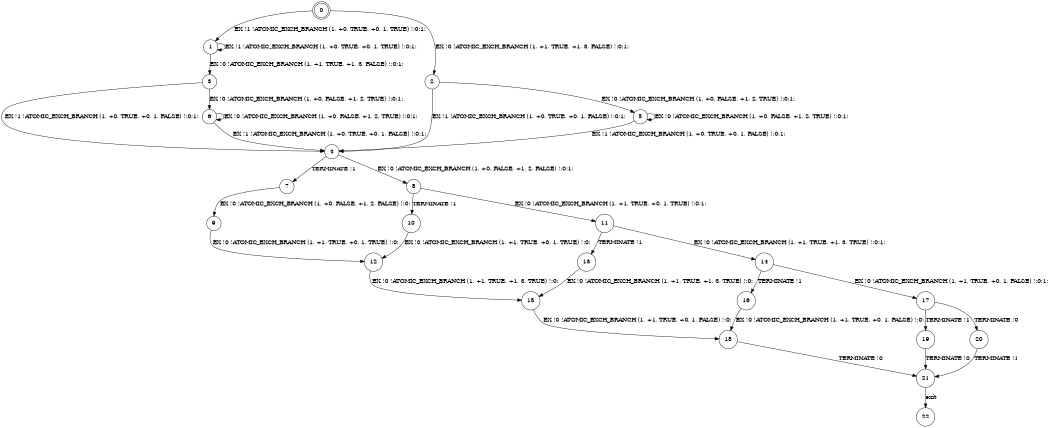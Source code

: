 digraph BCG {
size = "7, 10.5";
center = TRUE;
node [shape = circle];
0 [peripheries = 2];
0 -> 1 [label = "EX !1 !ATOMIC_EXCH_BRANCH (1, +0, TRUE, +0, 1, TRUE) !:0:1:"];
0 -> 2 [label = "EX !0 !ATOMIC_EXCH_BRANCH (1, +1, TRUE, +1, 3, FALSE) !:0:1:"];
1 -> 3 [label = "EX !0 !ATOMIC_EXCH_BRANCH (1, +1, TRUE, +1, 3, FALSE) !:0:1:"];
1 -> 1 [label = "EX !1 !ATOMIC_EXCH_BRANCH (1, +0, TRUE, +0, 1, TRUE) !:0:1:"];
2 -> 4 [label = "EX !1 !ATOMIC_EXCH_BRANCH (1, +0, TRUE, +0, 1, FALSE) !:0:1:"];
2 -> 5 [label = "EX !0 !ATOMIC_EXCH_BRANCH (1, +0, FALSE, +1, 2, TRUE) !:0:1:"];
3 -> 4 [label = "EX !1 !ATOMIC_EXCH_BRANCH (1, +0, TRUE, +0, 1, FALSE) !:0:1:"];
3 -> 6 [label = "EX !0 !ATOMIC_EXCH_BRANCH (1, +0, FALSE, +1, 2, TRUE) !:0:1:"];
4 -> 7 [label = "TERMINATE !1"];
4 -> 8 [label = "EX !0 !ATOMIC_EXCH_BRANCH (1, +0, FALSE, +1, 2, FALSE) !:0:1:"];
5 -> 4 [label = "EX !1 !ATOMIC_EXCH_BRANCH (1, +0, TRUE, +0, 1, FALSE) !:0:1:"];
5 -> 5 [label = "EX !0 !ATOMIC_EXCH_BRANCH (1, +0, FALSE, +1, 2, TRUE) !:0:1:"];
6 -> 4 [label = "EX !1 !ATOMIC_EXCH_BRANCH (1, +0, TRUE, +0, 1, FALSE) !:0:1:"];
6 -> 6 [label = "EX !0 !ATOMIC_EXCH_BRANCH (1, +0, FALSE, +1, 2, TRUE) !:0:1:"];
7 -> 9 [label = "EX !0 !ATOMIC_EXCH_BRANCH (1, +0, FALSE, +1, 2, FALSE) !:0:"];
8 -> 10 [label = "TERMINATE !1"];
8 -> 11 [label = "EX !0 !ATOMIC_EXCH_BRANCH (1, +1, TRUE, +0, 1, TRUE) !:0:1:"];
9 -> 12 [label = "EX !0 !ATOMIC_EXCH_BRANCH (1, +1, TRUE, +0, 1, TRUE) !:0:"];
10 -> 12 [label = "EX !0 !ATOMIC_EXCH_BRANCH (1, +1, TRUE, +0, 1, TRUE) !:0:"];
11 -> 13 [label = "TERMINATE !1"];
11 -> 14 [label = "EX !0 !ATOMIC_EXCH_BRANCH (1, +1, TRUE, +1, 3, TRUE) !:0:1:"];
12 -> 15 [label = "EX !0 !ATOMIC_EXCH_BRANCH (1, +1, TRUE, +1, 3, TRUE) !:0:"];
13 -> 15 [label = "EX !0 !ATOMIC_EXCH_BRANCH (1, +1, TRUE, +1, 3, TRUE) !:0:"];
14 -> 16 [label = "TERMINATE !1"];
14 -> 17 [label = "EX !0 !ATOMIC_EXCH_BRANCH (1, +1, TRUE, +0, 1, FALSE) !:0:1:"];
15 -> 18 [label = "EX !0 !ATOMIC_EXCH_BRANCH (1, +1, TRUE, +0, 1, FALSE) !:0:"];
16 -> 18 [label = "EX !0 !ATOMIC_EXCH_BRANCH (1, +1, TRUE, +0, 1, FALSE) !:0:"];
17 -> 19 [label = "TERMINATE !1"];
17 -> 20 [label = "TERMINATE !0"];
18 -> 21 [label = "TERMINATE !0"];
19 -> 21 [label = "TERMINATE !0"];
20 -> 21 [label = "TERMINATE !1"];
21 -> 22 [label = "exit"];
}
